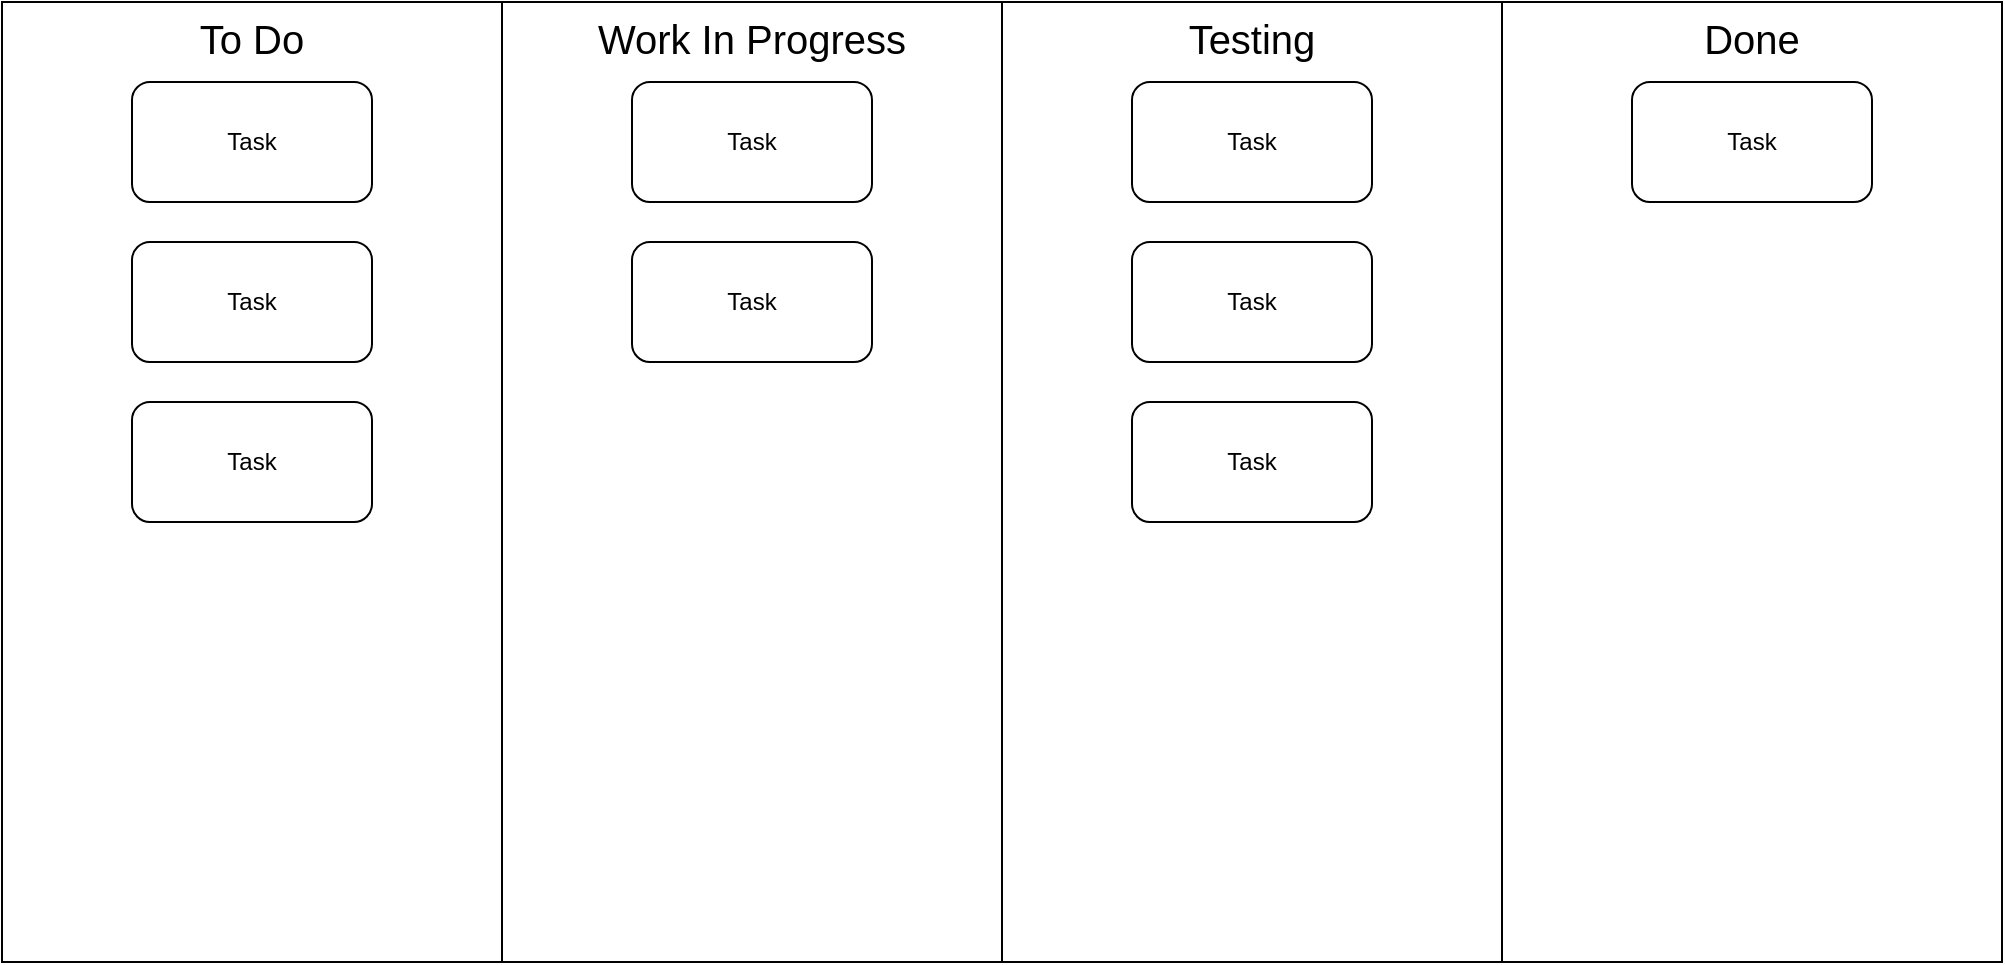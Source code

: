 <mxfile>
    <diagram id="T5ZDjKfFqSefyMa5y6Dd" name="Page-1">
        <mxGraphModel dx="1002" dy="939" grid="1" gridSize="10" guides="1" tooltips="1" connect="1" arrows="1" fold="1" page="1" pageScale="1" pageWidth="850" pageHeight="1100" math="0" shadow="0">
            <root>
                <mxCell id="0"/>
                <mxCell id="1" parent="0"/>
                <mxCell id="2" value="&lt;font style=&quot;font-size: 20px;&quot;&gt;To Do&lt;/font&gt;" style="rounded=0;whiteSpace=wrap;html=1;verticalAlign=top;" parent="1" vertex="1">
                    <mxGeometry x="70" y="90" width="250" height="480" as="geometry"/>
                </mxCell>
                <mxCell id="4" value="&lt;font style=&quot;font-size: 20px;&quot;&gt;Work In Progress&lt;/font&gt;" style="rounded=0;whiteSpace=wrap;html=1;verticalAlign=top;" parent="1" vertex="1">
                    <mxGeometry x="320" y="90" width="250" height="480" as="geometry"/>
                </mxCell>
                <mxCell id="5" value="&lt;font style=&quot;font-size: 20px;&quot;&gt;Testing&lt;/font&gt;" style="rounded=0;whiteSpace=wrap;html=1;verticalAlign=top;" parent="1" vertex="1">
                    <mxGeometry x="570" y="90" width="250" height="480" as="geometry"/>
                </mxCell>
                <mxCell id="6" value="&lt;font style=&quot;font-size: 20px;&quot;&gt;Done&lt;/font&gt;" style="rounded=0;whiteSpace=wrap;html=1;verticalAlign=top;" parent="1" vertex="1">
                    <mxGeometry x="820" y="90" width="250" height="480" as="geometry"/>
                </mxCell>
                <mxCell id="7" value="Task" style="rounded=1;whiteSpace=wrap;html=1;" parent="1" vertex="1">
                    <mxGeometry x="135" y="130" width="120" height="60" as="geometry"/>
                </mxCell>
                <mxCell id="8" value="Task" style="rounded=1;whiteSpace=wrap;html=1;" parent="1" vertex="1">
                    <mxGeometry x="135" y="210" width="120" height="60" as="geometry"/>
                </mxCell>
                <mxCell id="9" value="Task" style="rounded=1;whiteSpace=wrap;html=1;" parent="1" vertex="1">
                    <mxGeometry x="135" y="290" width="120" height="60" as="geometry"/>
                </mxCell>
                <mxCell id="10" value="Task" style="rounded=1;whiteSpace=wrap;html=1;" parent="1" vertex="1">
                    <mxGeometry x="385" y="130" width="120" height="60" as="geometry"/>
                </mxCell>
                <mxCell id="11" value="Task" style="rounded=1;whiteSpace=wrap;html=1;" parent="1" vertex="1">
                    <mxGeometry x="385" y="210" width="120" height="60" as="geometry"/>
                </mxCell>
                <mxCell id="12" value="Task" style="rounded=1;whiteSpace=wrap;html=1;" parent="1" vertex="1">
                    <mxGeometry x="635" y="130" width="120" height="60" as="geometry"/>
                </mxCell>
                <mxCell id="13" value="Task" style="rounded=1;whiteSpace=wrap;html=1;" parent="1" vertex="1">
                    <mxGeometry x="635" y="210" width="120" height="60" as="geometry"/>
                </mxCell>
                <mxCell id="14" value="Task" style="rounded=1;whiteSpace=wrap;html=1;" parent="1" vertex="1">
                    <mxGeometry x="635" y="290" width="120" height="60" as="geometry"/>
                </mxCell>
                <mxCell id="15" value="Task" style="rounded=1;whiteSpace=wrap;html=1;" parent="1" vertex="1">
                    <mxGeometry x="885" y="130" width="120" height="60" as="geometry"/>
                </mxCell>
            </root>
        </mxGraphModel>
    </diagram>
</mxfile>